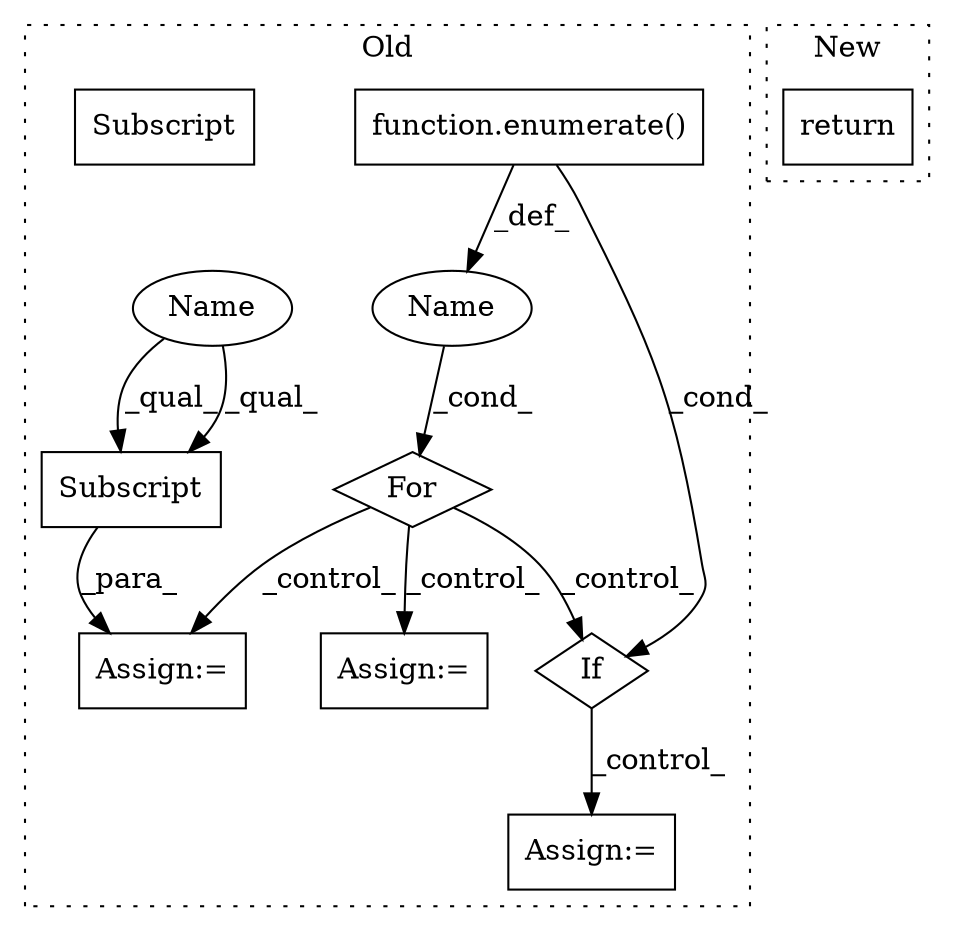 digraph G {
subgraph cluster0 {
1 [label="function.enumerate()" a="75" s="6077,6099" l="10,1" shape="box"];
3 [label="For" a="107" s="6063,6100" l="4,10" shape="diamond"];
4 [label="Assign:=" a="68" s="6329" l="3" shape="box"];
5 [label="Name" a="87" s="6070" l="3" shape="ellipse"];
6 [label="Assign:=" a="68" s="6497" l="4" shape="box"];
7 [label="Assign:=" a="68" s="6471" l="4" shape="box"];
8 [label="Subscript" a="63" s="6332,0" l="43,0" shape="box"];
9 [label="If" a="96" s="6385" l="3" shape="diamond"];
10 [label="Subscript" a="63" s="6332,0" l="43,0" shape="box"];
11 [label="Name" a="87" s="6332" l="15" shape="ellipse"];
label = "Old";
style="dotted";
}
subgraph cluster1 {
2 [label="return" a="93" s="6595" l="7" shape="box"];
label = "New";
style="dotted";
}
1 -> 5 [label="_def_"];
1 -> 9 [label="_cond_"];
3 -> 9 [label="_control_"];
3 -> 4 [label="_control_"];
3 -> 6 [label="_control_"];
5 -> 3 [label="_cond_"];
9 -> 7 [label="_control_"];
10 -> 4 [label="_para_"];
11 -> 10 [label="_qual_"];
11 -> 10 [label="_qual_"];
}